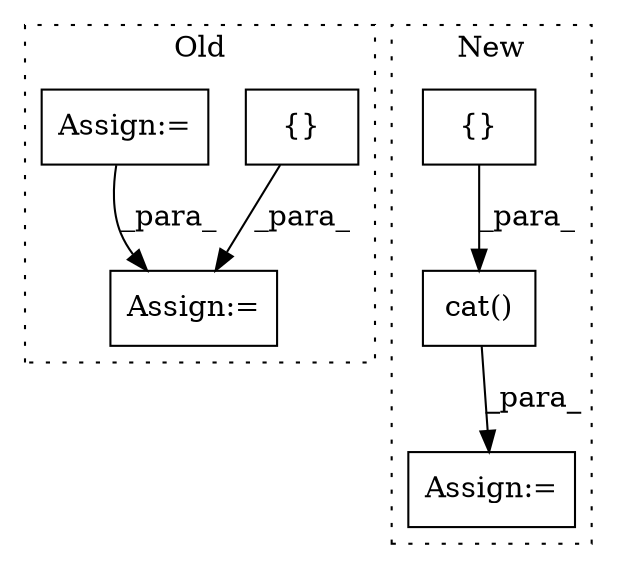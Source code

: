 digraph G {
subgraph cluster0 {
1 [label="{}" a="59" s="3399,3410" l="1,0" shape="box"];
5 [label="Assign:=" a="68" s="3482" l="3" shape="box"];
6 [label="Assign:=" a="68" s="3340" l="3" shape="box"];
label = "Old";
style="dotted";
}
subgraph cluster1 {
2 [label="cat()" a="75" s="5057,5078" l="10,8" shape="box"];
3 [label="Assign:=" a="68" s="5054" l="3" shape="box"];
4 [label="{}" a="59" s="4804,4804" l="2,1" shape="box"];
label = "New";
style="dotted";
}
1 -> 5 [label="_para_"];
2 -> 3 [label="_para_"];
4 -> 2 [label="_para_"];
6 -> 5 [label="_para_"];
}